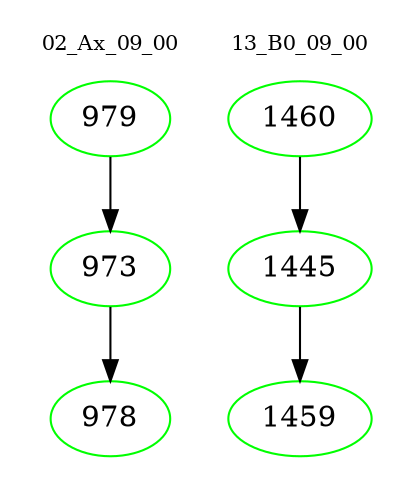 digraph{
subgraph cluster_0 {
color = white
label = "02_Ax_09_00";
fontsize=10;
T0_979 [label="979", color="green"]
T0_979 -> T0_973 [color="black"]
T0_973 [label="973", color="green"]
T0_973 -> T0_978 [color="black"]
T0_978 [label="978", color="green"]
}
subgraph cluster_1 {
color = white
label = "13_B0_09_00";
fontsize=10;
T1_1460 [label="1460", color="green"]
T1_1460 -> T1_1445 [color="black"]
T1_1445 [label="1445", color="green"]
T1_1445 -> T1_1459 [color="black"]
T1_1459 [label="1459", color="green"]
}
}

